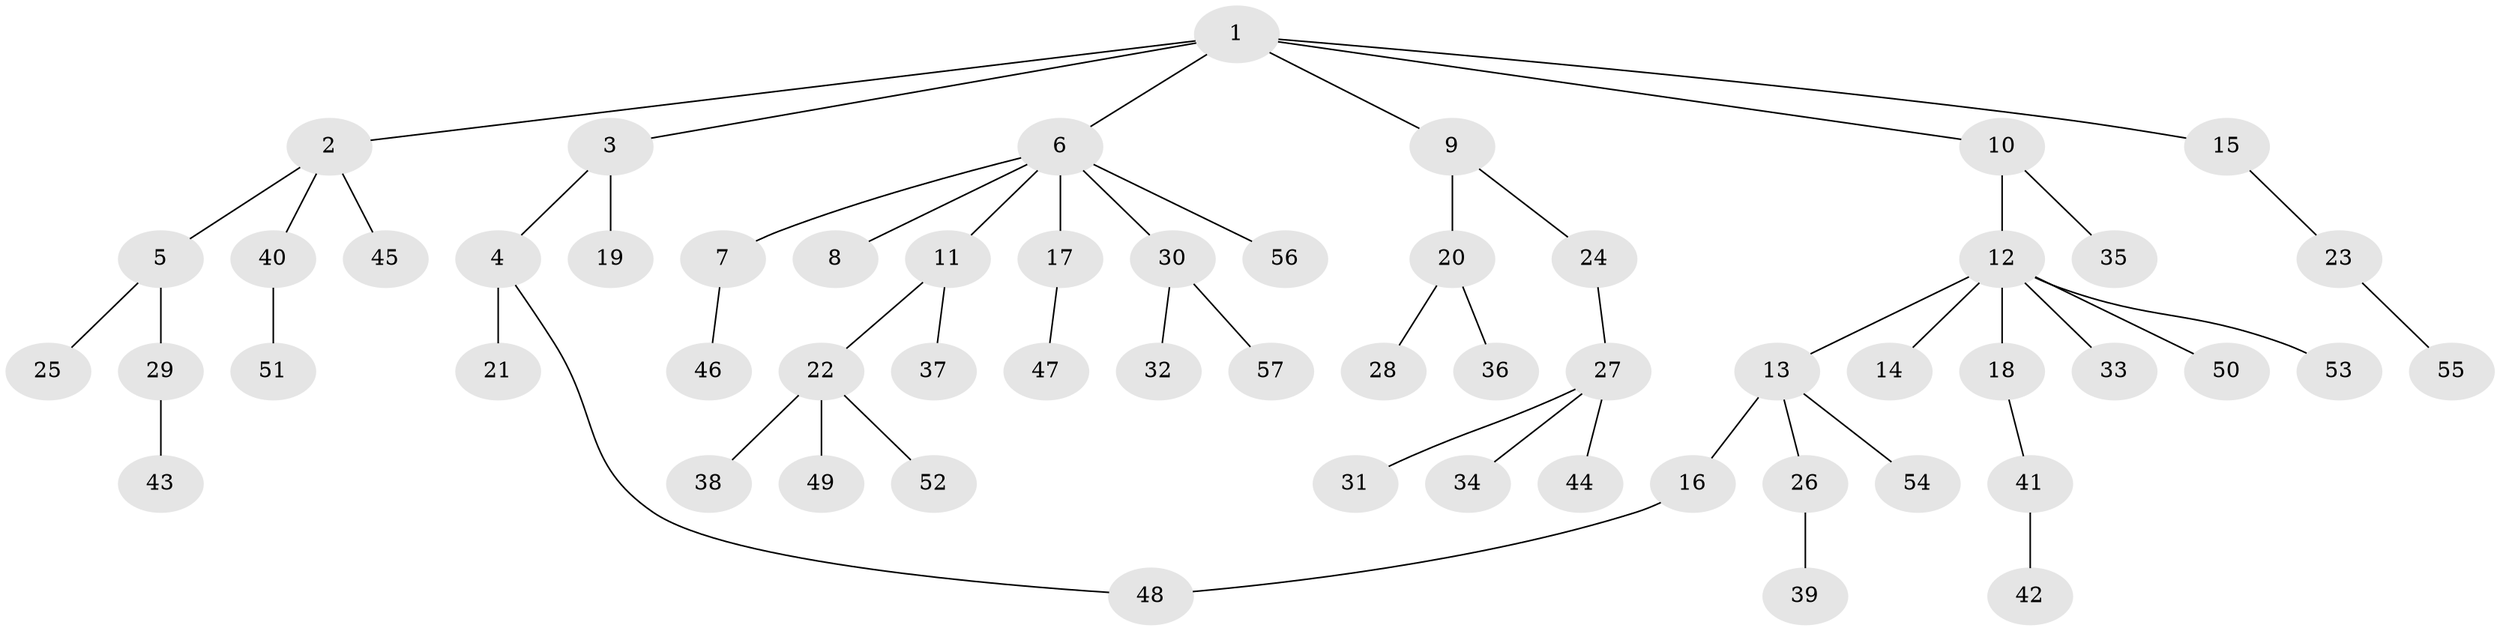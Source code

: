 // coarse degree distribution, {7: 0.05, 4: 0.075, 2: 0.2, 3: 0.025, 1: 0.6, 5: 0.025, 6: 0.025}
// Generated by graph-tools (version 1.1) at 2025/51/02/27/25 19:51:38]
// undirected, 57 vertices, 57 edges
graph export_dot {
graph [start="1"]
  node [color=gray90,style=filled];
  1;
  2;
  3;
  4;
  5;
  6;
  7;
  8;
  9;
  10;
  11;
  12;
  13;
  14;
  15;
  16;
  17;
  18;
  19;
  20;
  21;
  22;
  23;
  24;
  25;
  26;
  27;
  28;
  29;
  30;
  31;
  32;
  33;
  34;
  35;
  36;
  37;
  38;
  39;
  40;
  41;
  42;
  43;
  44;
  45;
  46;
  47;
  48;
  49;
  50;
  51;
  52;
  53;
  54;
  55;
  56;
  57;
  1 -- 2;
  1 -- 3;
  1 -- 6;
  1 -- 9;
  1 -- 10;
  1 -- 15;
  2 -- 5;
  2 -- 40;
  2 -- 45;
  3 -- 4;
  3 -- 19;
  4 -- 21;
  4 -- 48;
  5 -- 25;
  5 -- 29;
  6 -- 7;
  6 -- 8;
  6 -- 11;
  6 -- 17;
  6 -- 30;
  6 -- 56;
  7 -- 46;
  9 -- 20;
  9 -- 24;
  10 -- 12;
  10 -- 35;
  11 -- 22;
  11 -- 37;
  12 -- 13;
  12 -- 14;
  12 -- 18;
  12 -- 33;
  12 -- 50;
  12 -- 53;
  13 -- 16;
  13 -- 26;
  13 -- 54;
  15 -- 23;
  16 -- 48;
  17 -- 47;
  18 -- 41;
  20 -- 28;
  20 -- 36;
  22 -- 38;
  22 -- 49;
  22 -- 52;
  23 -- 55;
  24 -- 27;
  26 -- 39;
  27 -- 31;
  27 -- 34;
  27 -- 44;
  29 -- 43;
  30 -- 32;
  30 -- 57;
  40 -- 51;
  41 -- 42;
}
